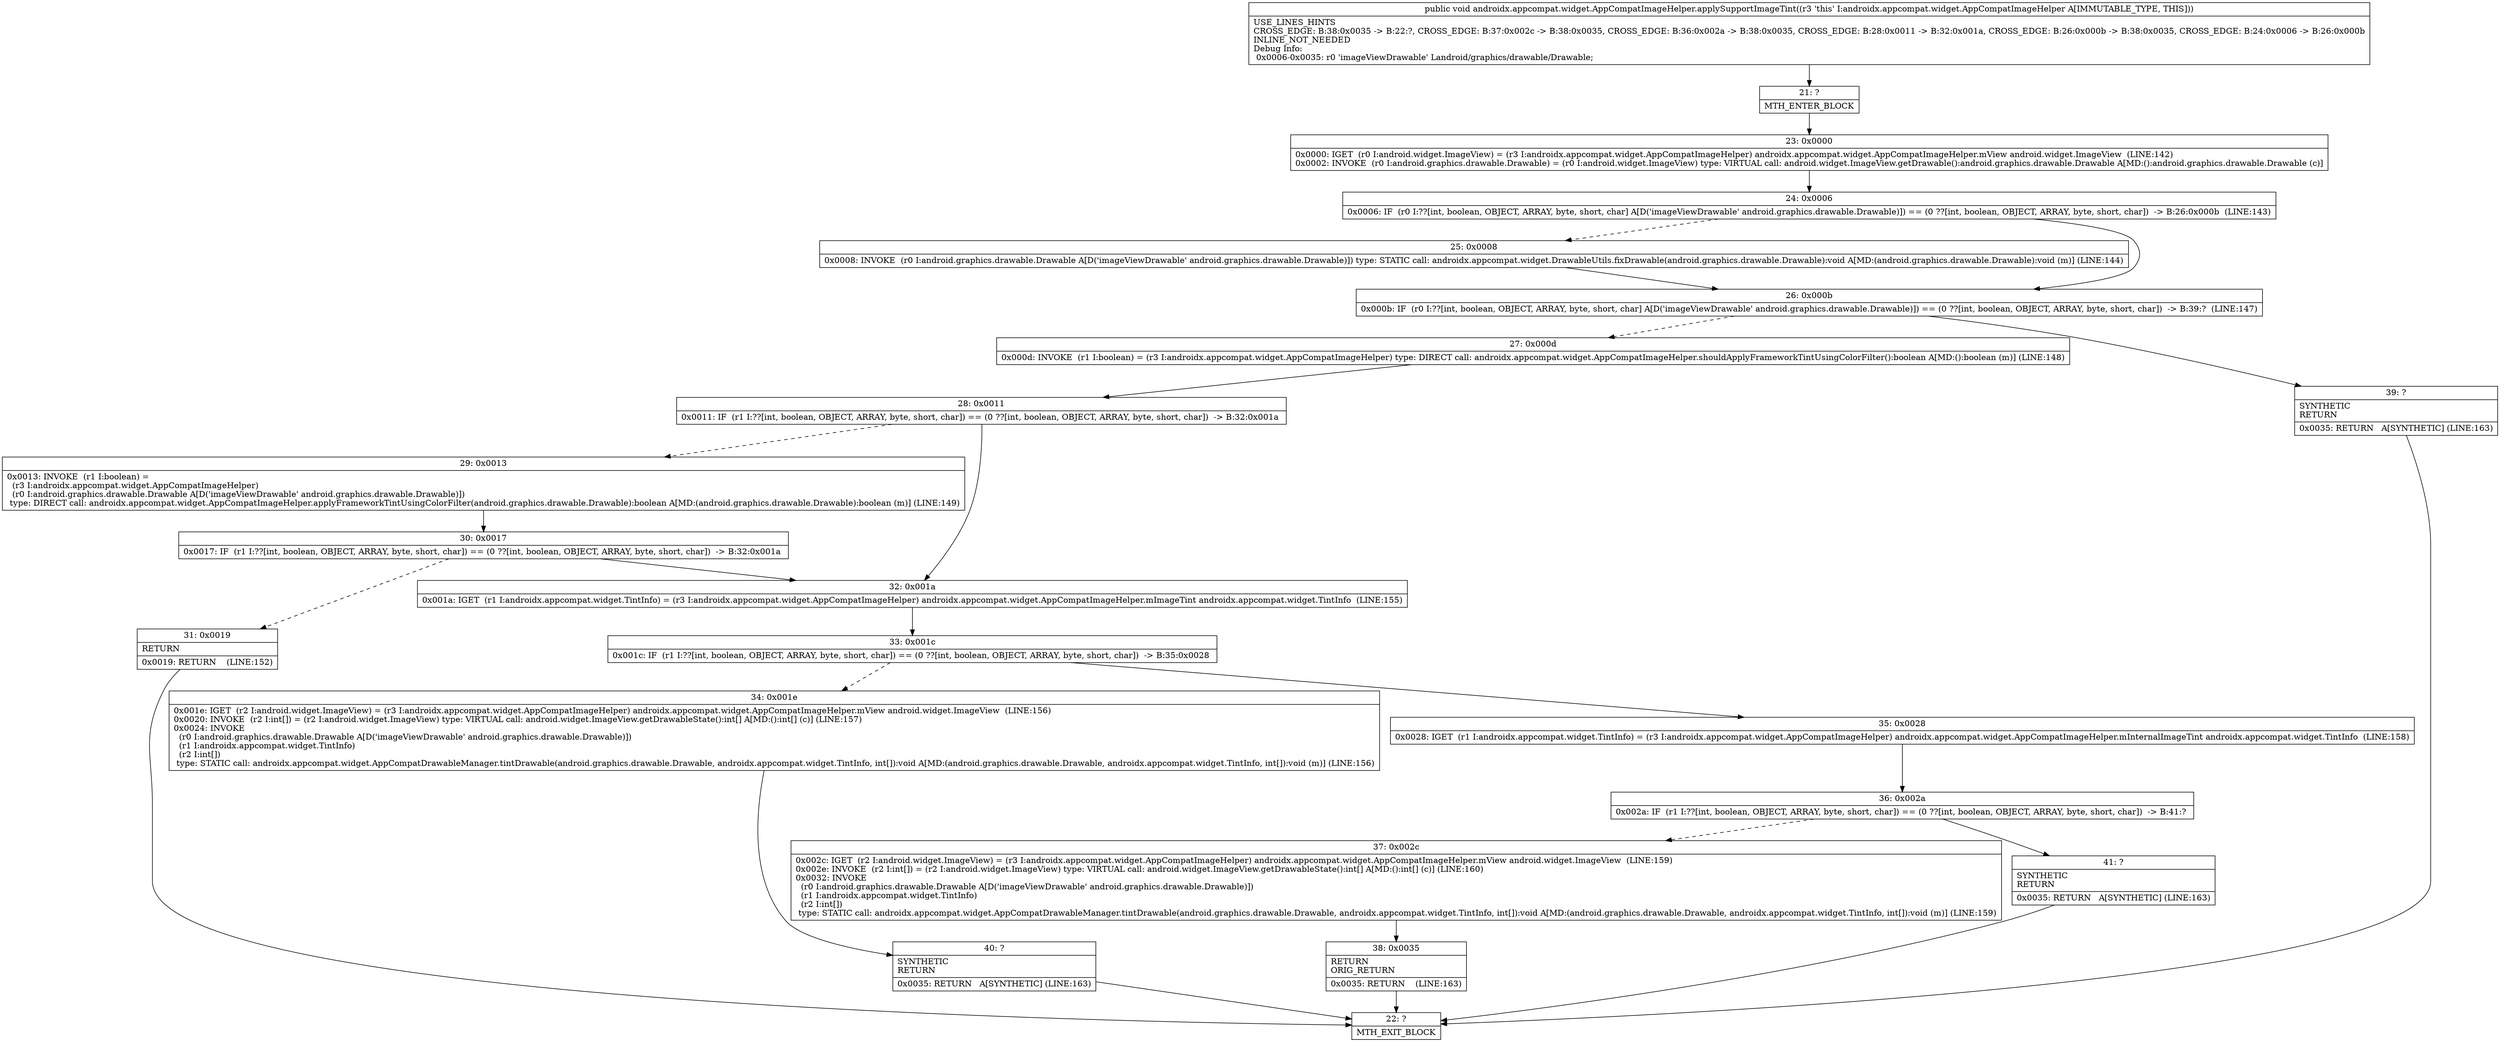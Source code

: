 digraph "CFG forandroidx.appcompat.widget.AppCompatImageHelper.applySupportImageTint()V" {
Node_21 [shape=record,label="{21\:\ ?|MTH_ENTER_BLOCK\l}"];
Node_23 [shape=record,label="{23\:\ 0x0000|0x0000: IGET  (r0 I:android.widget.ImageView) = (r3 I:androidx.appcompat.widget.AppCompatImageHelper) androidx.appcompat.widget.AppCompatImageHelper.mView android.widget.ImageView  (LINE:142)\l0x0002: INVOKE  (r0 I:android.graphics.drawable.Drawable) = (r0 I:android.widget.ImageView) type: VIRTUAL call: android.widget.ImageView.getDrawable():android.graphics.drawable.Drawable A[MD:():android.graphics.drawable.Drawable (c)]\l}"];
Node_24 [shape=record,label="{24\:\ 0x0006|0x0006: IF  (r0 I:??[int, boolean, OBJECT, ARRAY, byte, short, char] A[D('imageViewDrawable' android.graphics.drawable.Drawable)]) == (0 ??[int, boolean, OBJECT, ARRAY, byte, short, char])  \-\> B:26:0x000b  (LINE:143)\l}"];
Node_25 [shape=record,label="{25\:\ 0x0008|0x0008: INVOKE  (r0 I:android.graphics.drawable.Drawable A[D('imageViewDrawable' android.graphics.drawable.Drawable)]) type: STATIC call: androidx.appcompat.widget.DrawableUtils.fixDrawable(android.graphics.drawable.Drawable):void A[MD:(android.graphics.drawable.Drawable):void (m)] (LINE:144)\l}"];
Node_26 [shape=record,label="{26\:\ 0x000b|0x000b: IF  (r0 I:??[int, boolean, OBJECT, ARRAY, byte, short, char] A[D('imageViewDrawable' android.graphics.drawable.Drawable)]) == (0 ??[int, boolean, OBJECT, ARRAY, byte, short, char])  \-\> B:39:?  (LINE:147)\l}"];
Node_27 [shape=record,label="{27\:\ 0x000d|0x000d: INVOKE  (r1 I:boolean) = (r3 I:androidx.appcompat.widget.AppCompatImageHelper) type: DIRECT call: androidx.appcompat.widget.AppCompatImageHelper.shouldApplyFrameworkTintUsingColorFilter():boolean A[MD:():boolean (m)] (LINE:148)\l}"];
Node_28 [shape=record,label="{28\:\ 0x0011|0x0011: IF  (r1 I:??[int, boolean, OBJECT, ARRAY, byte, short, char]) == (0 ??[int, boolean, OBJECT, ARRAY, byte, short, char])  \-\> B:32:0x001a \l}"];
Node_29 [shape=record,label="{29\:\ 0x0013|0x0013: INVOKE  (r1 I:boolean) = \l  (r3 I:androidx.appcompat.widget.AppCompatImageHelper)\l  (r0 I:android.graphics.drawable.Drawable A[D('imageViewDrawable' android.graphics.drawable.Drawable)])\l type: DIRECT call: androidx.appcompat.widget.AppCompatImageHelper.applyFrameworkTintUsingColorFilter(android.graphics.drawable.Drawable):boolean A[MD:(android.graphics.drawable.Drawable):boolean (m)] (LINE:149)\l}"];
Node_30 [shape=record,label="{30\:\ 0x0017|0x0017: IF  (r1 I:??[int, boolean, OBJECT, ARRAY, byte, short, char]) == (0 ??[int, boolean, OBJECT, ARRAY, byte, short, char])  \-\> B:32:0x001a \l}"];
Node_31 [shape=record,label="{31\:\ 0x0019|RETURN\l|0x0019: RETURN    (LINE:152)\l}"];
Node_22 [shape=record,label="{22\:\ ?|MTH_EXIT_BLOCK\l}"];
Node_32 [shape=record,label="{32\:\ 0x001a|0x001a: IGET  (r1 I:androidx.appcompat.widget.TintInfo) = (r3 I:androidx.appcompat.widget.AppCompatImageHelper) androidx.appcompat.widget.AppCompatImageHelper.mImageTint androidx.appcompat.widget.TintInfo  (LINE:155)\l}"];
Node_33 [shape=record,label="{33\:\ 0x001c|0x001c: IF  (r1 I:??[int, boolean, OBJECT, ARRAY, byte, short, char]) == (0 ??[int, boolean, OBJECT, ARRAY, byte, short, char])  \-\> B:35:0x0028 \l}"];
Node_34 [shape=record,label="{34\:\ 0x001e|0x001e: IGET  (r2 I:android.widget.ImageView) = (r3 I:androidx.appcompat.widget.AppCompatImageHelper) androidx.appcompat.widget.AppCompatImageHelper.mView android.widget.ImageView  (LINE:156)\l0x0020: INVOKE  (r2 I:int[]) = (r2 I:android.widget.ImageView) type: VIRTUAL call: android.widget.ImageView.getDrawableState():int[] A[MD:():int[] (c)] (LINE:157)\l0x0024: INVOKE  \l  (r0 I:android.graphics.drawable.Drawable A[D('imageViewDrawable' android.graphics.drawable.Drawable)])\l  (r1 I:androidx.appcompat.widget.TintInfo)\l  (r2 I:int[])\l type: STATIC call: androidx.appcompat.widget.AppCompatDrawableManager.tintDrawable(android.graphics.drawable.Drawable, androidx.appcompat.widget.TintInfo, int[]):void A[MD:(android.graphics.drawable.Drawable, androidx.appcompat.widget.TintInfo, int[]):void (m)] (LINE:156)\l}"];
Node_40 [shape=record,label="{40\:\ ?|SYNTHETIC\lRETURN\l|0x0035: RETURN   A[SYNTHETIC] (LINE:163)\l}"];
Node_35 [shape=record,label="{35\:\ 0x0028|0x0028: IGET  (r1 I:androidx.appcompat.widget.TintInfo) = (r3 I:androidx.appcompat.widget.AppCompatImageHelper) androidx.appcompat.widget.AppCompatImageHelper.mInternalImageTint androidx.appcompat.widget.TintInfo  (LINE:158)\l}"];
Node_36 [shape=record,label="{36\:\ 0x002a|0x002a: IF  (r1 I:??[int, boolean, OBJECT, ARRAY, byte, short, char]) == (0 ??[int, boolean, OBJECT, ARRAY, byte, short, char])  \-\> B:41:? \l}"];
Node_37 [shape=record,label="{37\:\ 0x002c|0x002c: IGET  (r2 I:android.widget.ImageView) = (r3 I:androidx.appcompat.widget.AppCompatImageHelper) androidx.appcompat.widget.AppCompatImageHelper.mView android.widget.ImageView  (LINE:159)\l0x002e: INVOKE  (r2 I:int[]) = (r2 I:android.widget.ImageView) type: VIRTUAL call: android.widget.ImageView.getDrawableState():int[] A[MD:():int[] (c)] (LINE:160)\l0x0032: INVOKE  \l  (r0 I:android.graphics.drawable.Drawable A[D('imageViewDrawable' android.graphics.drawable.Drawable)])\l  (r1 I:androidx.appcompat.widget.TintInfo)\l  (r2 I:int[])\l type: STATIC call: androidx.appcompat.widget.AppCompatDrawableManager.tintDrawable(android.graphics.drawable.Drawable, androidx.appcompat.widget.TintInfo, int[]):void A[MD:(android.graphics.drawable.Drawable, androidx.appcompat.widget.TintInfo, int[]):void (m)] (LINE:159)\l}"];
Node_38 [shape=record,label="{38\:\ 0x0035|RETURN\lORIG_RETURN\l|0x0035: RETURN    (LINE:163)\l}"];
Node_41 [shape=record,label="{41\:\ ?|SYNTHETIC\lRETURN\l|0x0035: RETURN   A[SYNTHETIC] (LINE:163)\l}"];
Node_39 [shape=record,label="{39\:\ ?|SYNTHETIC\lRETURN\l|0x0035: RETURN   A[SYNTHETIC] (LINE:163)\l}"];
MethodNode[shape=record,label="{public void androidx.appcompat.widget.AppCompatImageHelper.applySupportImageTint((r3 'this' I:androidx.appcompat.widget.AppCompatImageHelper A[IMMUTABLE_TYPE, THIS]))  | USE_LINES_HINTS\lCROSS_EDGE: B:38:0x0035 \-\> B:22:?, CROSS_EDGE: B:37:0x002c \-\> B:38:0x0035, CROSS_EDGE: B:36:0x002a \-\> B:38:0x0035, CROSS_EDGE: B:28:0x0011 \-\> B:32:0x001a, CROSS_EDGE: B:26:0x000b \-\> B:38:0x0035, CROSS_EDGE: B:24:0x0006 \-\> B:26:0x000b\lINLINE_NOT_NEEDED\lDebug Info:\l  0x0006\-0x0035: r0 'imageViewDrawable' Landroid\/graphics\/drawable\/Drawable;\l}"];
MethodNode -> Node_21;Node_21 -> Node_23;
Node_23 -> Node_24;
Node_24 -> Node_25[style=dashed];
Node_24 -> Node_26;
Node_25 -> Node_26;
Node_26 -> Node_27[style=dashed];
Node_26 -> Node_39;
Node_27 -> Node_28;
Node_28 -> Node_29[style=dashed];
Node_28 -> Node_32;
Node_29 -> Node_30;
Node_30 -> Node_31[style=dashed];
Node_30 -> Node_32;
Node_31 -> Node_22;
Node_32 -> Node_33;
Node_33 -> Node_34[style=dashed];
Node_33 -> Node_35;
Node_34 -> Node_40;
Node_40 -> Node_22;
Node_35 -> Node_36;
Node_36 -> Node_37[style=dashed];
Node_36 -> Node_41;
Node_37 -> Node_38;
Node_38 -> Node_22;
Node_41 -> Node_22;
Node_39 -> Node_22;
}

